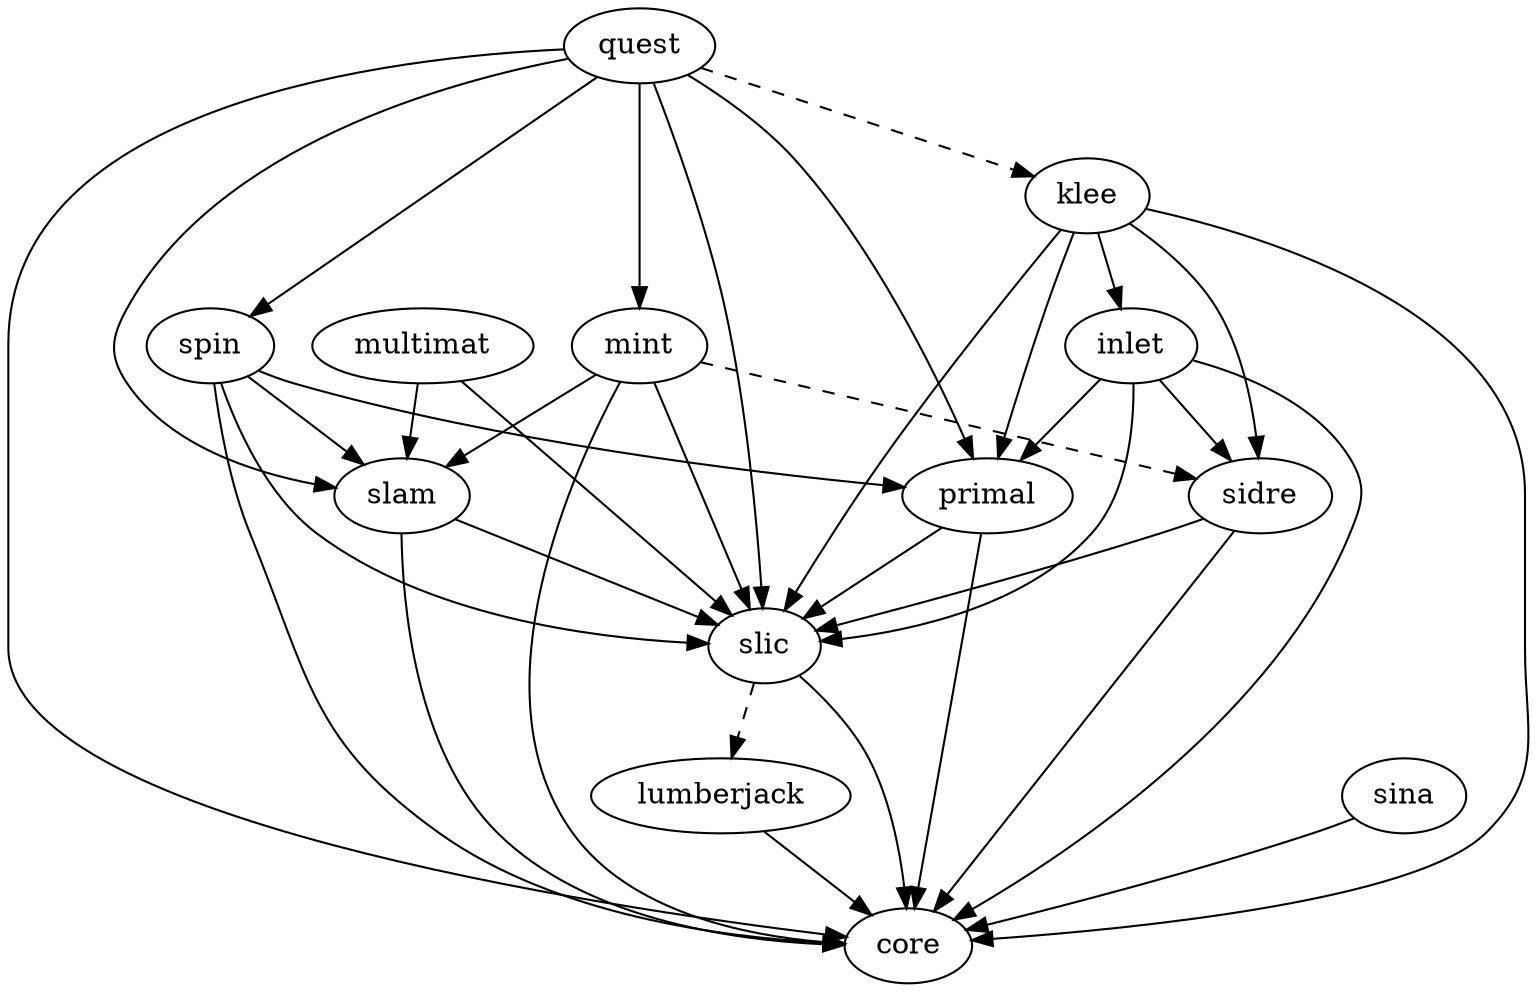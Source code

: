 digraph dependencies {
  quest -> {slam primal mint spin};
  quest -> klee [style="dashed"];
  {inlet klee mint primal quest slam spin} -> {slic core};
  mint -> slam
  mint -> sidre [style="dashed"];
  multimat -> {slic slam};
  spin -> {slam primal};
  sidre -> {slic core};
  sina -> {core};
  slic -> core;
  slic -> lumberjack [style="dashed"];
  lumberjack -> core;
  inlet -> {sidre primal};
  klee -> {sidre primal inlet};
}
